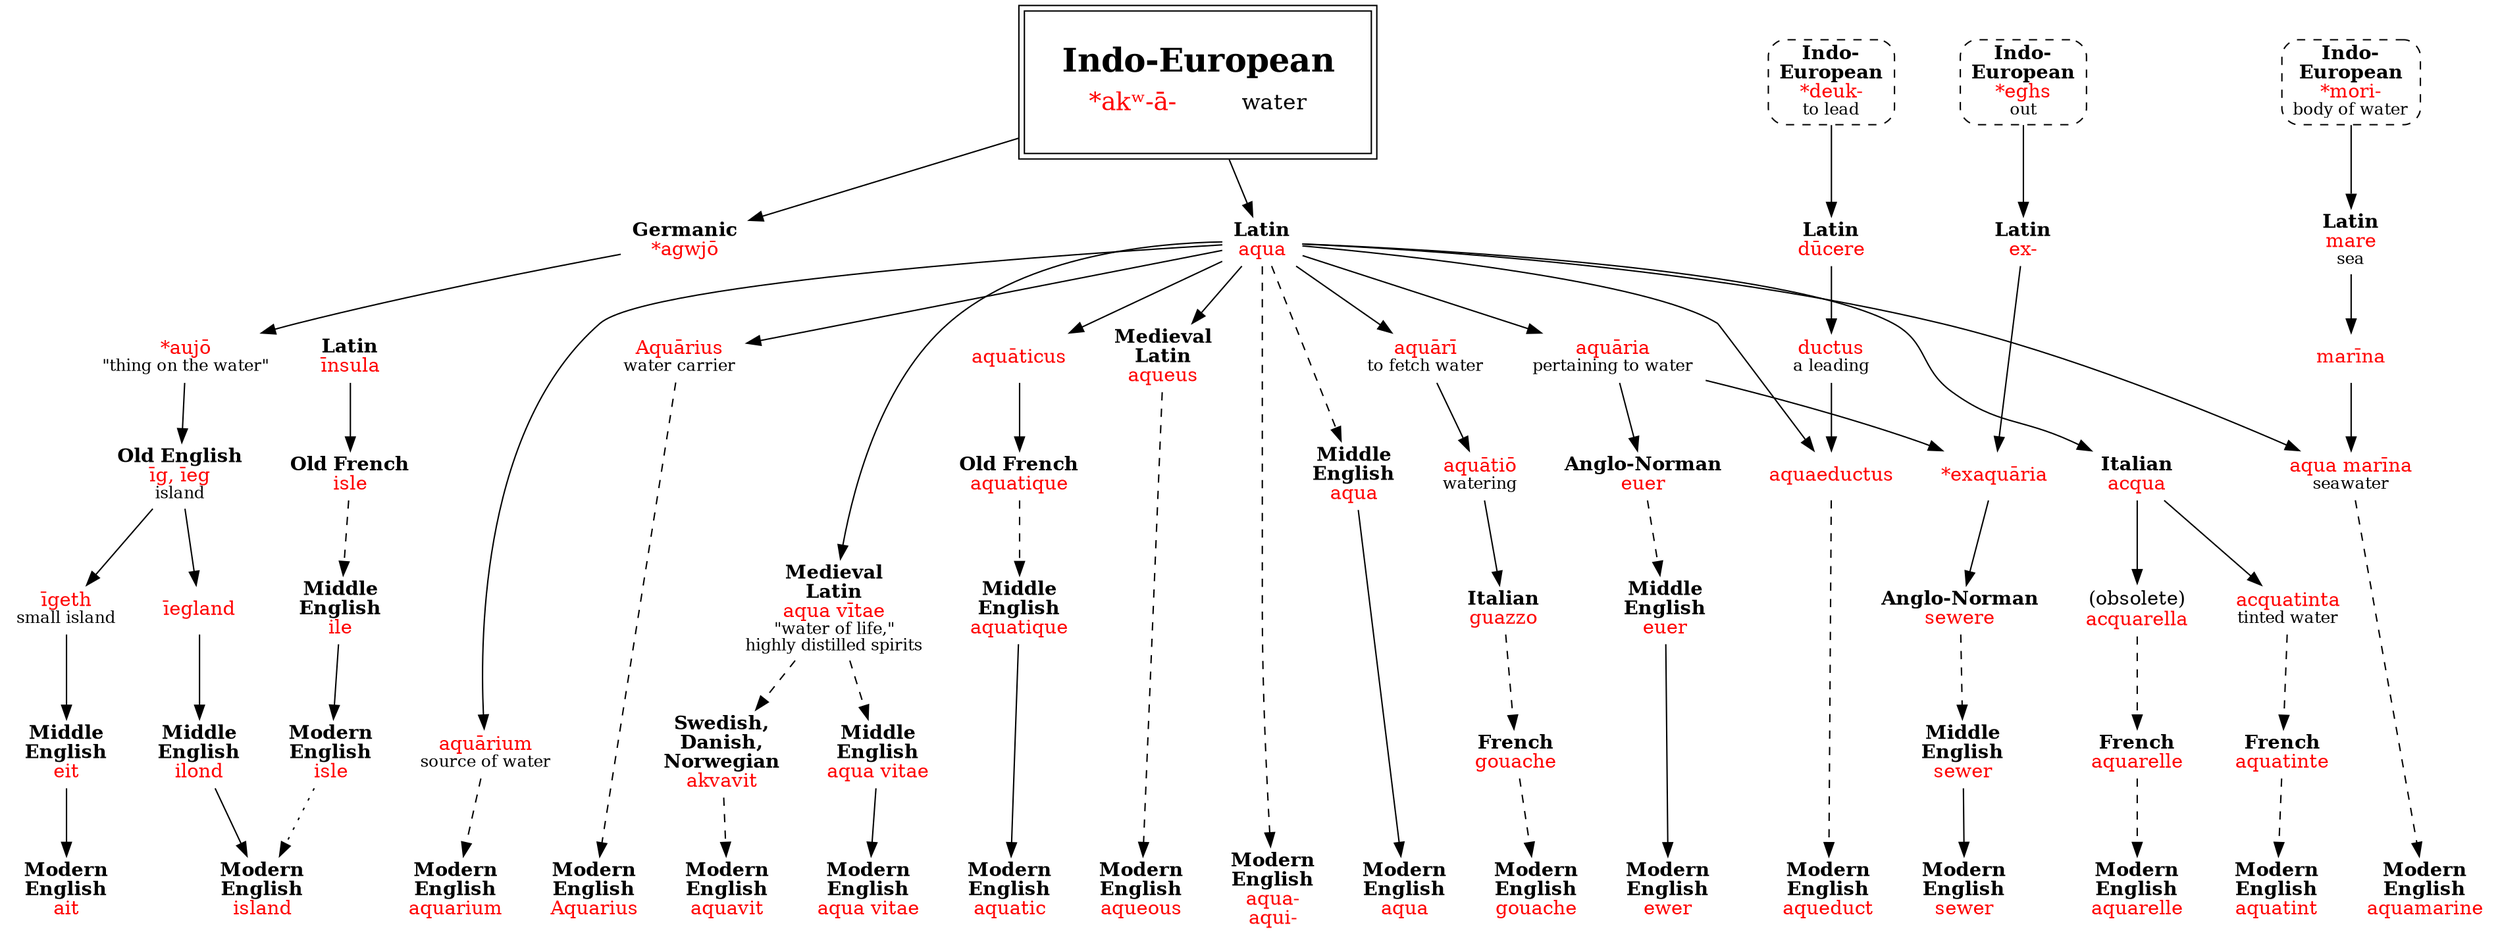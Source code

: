 strict digraph {
/* sources: AHD */
node [shape=none]

akwaIE [label=<<table border="0"><tr><td colspan="2"><font point-size="24"><b>Indo-European</b></font></td></tr><tr><td><font point-size="18" color="red">*akʷ-ā-</font></td><td><font point-size="16">water</font></td></tr></table>> tooltip="Indo-European \"*akʷ-ā-\" water" shape=box peripheries=2 margin=.3]

// island
agwjoGm [label=<<b>Germanic</b><br/><font color="red">*agwjō</font>>]
aujoGm [label=<<font color="red">*aujō</font><br/><font point-size="12">"thing on the water"</font>>]
iegOE [label=<<b>Old English</b><br/><font color="red">īg, īeg</font><br/><font point-size="12">island</font>>]
ieglandOE [label=<<font color="red">īegland</font>>]
ilondME [label=<<b>Middle<br/>English</b><br/><font color="red">ilond</font>>]
island [label=<<b>Modern<br/>English</b><br/><font color="red">island</font>>]
akwaIE -> agwjoGm -> aujoGm -> iegOE -> ieglandOE -> ilondME -> island
insulaL [label=<<b>Latin</b><br/><font color="red">īnsula</font>>]
isleOF [label=<<b>Old French</b><br/><font color="red">isle</font>>]
ileME [label=<<b>Middle<br/>English</b><br/><font color="red">ile</font>>]
isle [label=<<b>Modern<br/>English</b><br/><font color="red">isle</font>>]
insulaL -> isleOF
isleOF -> ileME [style=dashed]
ileME -> isle
isle -> island [style=dotted]

// ait
igethOE [label=<<font color="red">īgeth</font><br/><font point-size="12">small island</font>>]
eitME [label=<<b>Middle<br/>English</b><br/><font color="red">eit</font>>]
ait [label=<<b>Modern<br/>English</b><br/><font color="red">ait</font>>]
iegOE -> igethOE -> eitME -> ait

// aqua
aquaL [label=<<b>Latin</b><br/><font color="red">aqua</font>>]
aquaME [label=<<b>Middle<br/>English</b><br/><font color="red">aqua</font>>]
aqua [label=<<b>Modern<br/>English</b><br/><font color="red">aqua</font>>]
akwaIE -> aquaL
aquaL -> aquaME [style=dashed]
aquaME -> aqua

// aqua-, aqui-
aqui [label=<<b>Modern<br/>English</b><br/><font color="red">aqua-<br/>aqui-</font>>]
aquaL -> aqui [style=dashed]

// aquamarine
moriIE [label=<<b>Indo-<br/>European</b><br/><font color="red">*mori-</font><br/><font point-size="12">body of water</font>> shape=box style="dashed,rounded" URL="mori-lake.svg"]
mareL [label=<<b>Latin</b><br/><font color="red">mare</font><br/><font point-size="12">sea</font>>]
marinaL [label=<<font color="red">marīna</font>>]
aquamarinaL [label=<<font color="red">aqua marīna</font><br/><font point-size="12">seawater</font>>]
aquamarine [label=<<b>Modern<br/>English</b><br/><font color="red">aquamarine</font>>]
moriIE -> mareL -> marinaL
{ aquaL marinaL } -> aquamarinaL
aquamarinaL -> aquamarine [style=dashed]

// aquarelle
acquaI [label=<<b>Italian</b><br/><font color="red">acqua</font>>]
acquarellaI [label=<(obsolete)<br/><font color="red">acquarella</font>>]
aquarelleF [label=<<b>French</b><br/><font color="red">aquarelle</font>>]
aquarelle [label=<<b>Modern<br/>English</b><br/><font color="red">aquarelle</font>>]
aquaL -> acquaI -> acquarellaI
acquarellaI -> aquarelleF -> aquarelle [style=dashed]

// aquarium, Aquarius
aquariumL [label=<<font color="red">aquārium</font><br/><font point-size="12">source of water</font>>]
aquarium [label=<<b>Modern<br/>English</b><br/><font color="red">aquarium</font>>]
aquariusL [label=<<font color="red">Aquārius</font><br/><font point-size="12">water carrier</font>>]
aquarius [label=<<b>Modern<br/>English</b><br/><font color="red">Aquarius</font>>]
aquaL -> { aquariumL aquariusL }
aquariumL -> aquarium [style=dashed]
aquariusL -> aquarius [style=dashed]

// aquatint
acquatintaI [label=<<font color="red">acquatinta</font><br/><font point-size="12">tinted water</font>>]
aquatinteF [label=<<b>French</b><br/><font color="red">aquatinte</font>>]
aquatint [label=<<b>Modern<br/>English</b><br/><font color="red">aquatint</font>>]
acquaI -> acquatintaI
acquatintaI -> aquatinteF -> aquatint [style=dashed]

// aqua vitae
aquavitaeL [label=<<b>Medieval<br/>Latin</b><br/><font color="red">aqua vītae</font><br/><font point-size="12">"water of life,"<br/>highly distilled spirits</font>>]
aquavitaeME [label=<<b>Middle<br/>English</b><br/><font color="red">aqua vitae</font>>]
aquavitae [label=<<b>Modern<br/>English</b><br/><font color="red">aqua vitae</font>>]
aquaL -> aquavitaeL
aquavitaeL -> aquavitaeME [style=dashed]
aquavitaeME -> aquavitae

// aquavit
akvavitSc [label=<<b>Swedish,<br/>Danish,<br/>Norwegian</b><br/><font color="red">akvavit</font>>]
aquavit [label=<<b>Modern<br/>English</b><br/><font color="red">aquavit</font>>]
aquavitaeL -> akvavitSc -> aquavit [style=dashed]

// aquatic 
aquaticusL [label=<<font color="red">aquāticus</font>>]
aquatiqueOF [label=<<b>Old French</b><br/><font color="red">aquatique</font>>]
aquatiqueME [label=<<b>Middle<br/>English</b><br/><font color="red">aquatique</font>>]
aquatic [label=<<b>Modern<br/>English</b><br/><font color="red">aquatic</font>>]
aquaL -> aquaticusL -> aquatiqueOF 
aquatiqueOF -> aquatiqueME [style=dashed]
aquatiqueME -> aquatic

// aqueous
aqueusL [label=<<b>Medieval<br/>Latin</b><br/><font color="red">aqueus</font>>]
aqueous [label=<<b>Modern<br/>English</b><br/><font color="red">aqueous</font>>]
aquaL -> aqueusL
aqueusL -> aqueous [style=dashed]

// aqueduct
deukIE [label=<<b>Indo-<br/>European</b><br/><font color="red">*deuk-</font><br/><font point-size="12">to lead</font>> shape=box style="dashed,rounded" URL="deuk-lead.svg"]
ducereL [label=<<b>Latin</b><br/><font color="red">dūcere</font>>]
ductusL [label=<<font color="red">ductus</font><br/><font point-size="12">a leading</font>>]
aquaeductusL [label=<<font color="red">aquaeductus</font>>]
aqueduct [label=<<b>Modern<br/>English</b><br/><font color="red">aqueduct</font>>]
deukIE -> ducereL -> ductusL
{ aquaL ductusL } -> aquaeductusL
aquaeductusL -> aqueduct [style=dashed]

// ewer
aquariaL [label=<<font color="red">*aquāria</font>>]
euerAN [label=<<b>Anglo-Norman</b><br/><font color="red">euer</font>>]
euerME [label=<<b>Middle<br/>English</b><br/><font color="red">euer</font>>]
ewer [label=<<b>Modern<br/>English</b><br/><font color="red">ewer</font>>]
aquaL -> aquariaL -> euerAN
euerAN -> euerME [style=dashed]
euerME -> ewer

// sewer
eghsIE [label=<<b>Indo-<br/>European</b><br/><font color="red">*eghs</font><br/><font point-size="12">out</font>> shape=box style="dashed,rounded" URL="eghs-out.svg"]
exL [label=<<b>Latin</b><br/><font color="red">ex-</font>>]
aquariaL [label=<<font color="red">aquāria</font><br/><font point-size="12">pertaining to water</font>>]
exaquariaL [label=<<font color="red">*exaquāria</font>>]
sewereAN [label=<<b>Anglo-Norman</b><br/><font color="red">sewere</font>>]
sewerME [label=<<b>Middle<br/>English</b><br/><font color="red">sewer</font>>]
sewer [label=<<b>Modern<br/>English</b><br/><font color="red">sewer</font>>]
eghsIE -> exL
{ exL aquariaL } -> exaquariaL -> sewereAN
aquaL -> aquariaL
sewereAN -> sewerME [style=dashed]
sewerME -> sewer

// gouache
aquariL [label=<<font color="red">aquārī</font><br/><font point-size="12">to fetch water</font>>]
aquatioL [label=<<font color="red">aquātiō</font><br/><font point-size="12">watering</font>>]
guazzoI [label=<<b>Italian</b><br/><font color="red">guazzo</font>>]
gouacheF [label=<<b>French</b><br/><font color="red">gouache</font>>]
gouache [label=<<b>Modern<br/>English</b><br/><font color="red">gouache</font>>]
aquaL -> aquariL -> aquatioL -> guazzoI
guazzoI -> gouacheF -> gouache [style=dashed]

{ rank=sink island ait aqua aqui aquamarine aquarelle aquarium aquarius aquatint aquavitae aquavit aquatic aqueduct ewer gouache sewer aqueous }
{ rank=source akwaIE eghsIE moriIE deukIE }
}